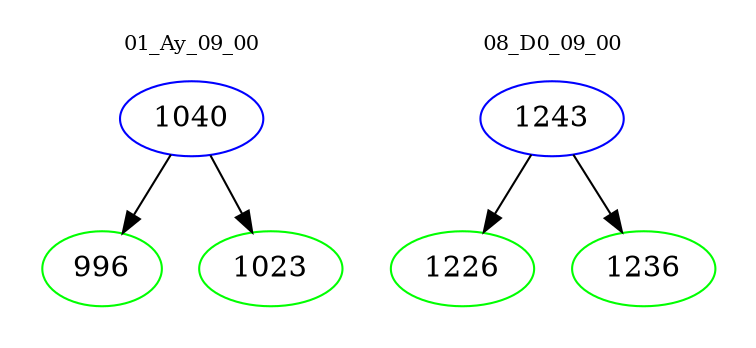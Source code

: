 digraph{
subgraph cluster_0 {
color = white
label = "01_Ay_09_00";
fontsize=10;
T0_1040 [label="1040", color="blue"]
T0_1040 -> T0_996 [color="black"]
T0_996 [label="996", color="green"]
T0_1040 -> T0_1023 [color="black"]
T0_1023 [label="1023", color="green"]
}
subgraph cluster_1 {
color = white
label = "08_D0_09_00";
fontsize=10;
T1_1243 [label="1243", color="blue"]
T1_1243 -> T1_1226 [color="black"]
T1_1226 [label="1226", color="green"]
T1_1243 -> T1_1236 [color="black"]
T1_1236 [label="1236", color="green"]
}
}
